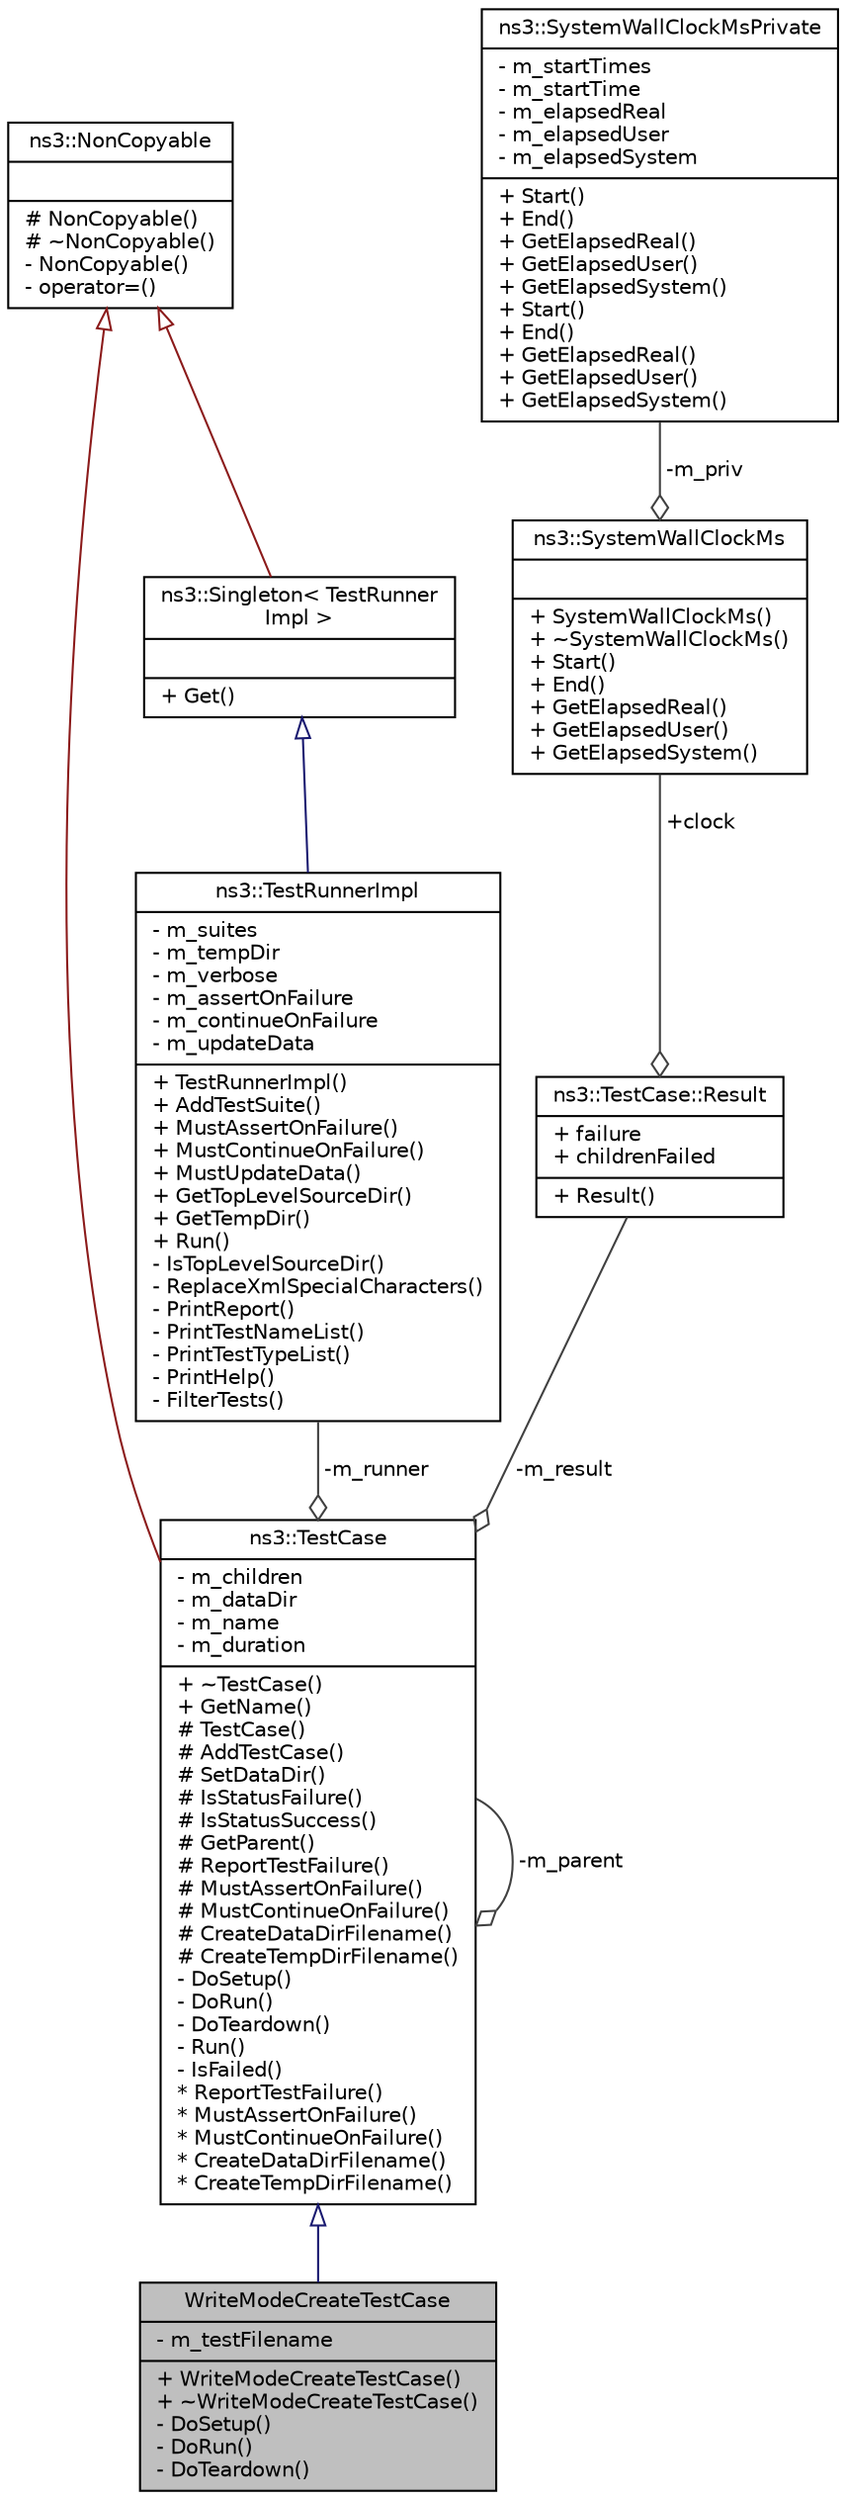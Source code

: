 digraph "WriteModeCreateTestCase"
{
  edge [fontname="Helvetica",fontsize="10",labelfontname="Helvetica",labelfontsize="10"];
  node [fontname="Helvetica",fontsize="10",shape=record];
  Node1 [label="{WriteModeCreateTestCase\n|- m_testFilename\l|+ WriteModeCreateTestCase()\l+ ~WriteModeCreateTestCase()\l- DoSetup()\l- DoRun()\l- DoTeardown()\l}",height=0.2,width=0.4,color="black", fillcolor="grey75", style="filled", fontcolor="black"];
  Node2 -> Node1 [dir="back",color="midnightblue",fontsize="10",style="solid",arrowtail="onormal"];
  Node2 [label="{ns3::TestCase\n|- m_children\l- m_dataDir\l- m_name\l- m_duration\l|+ ~TestCase()\l+ GetName()\l# TestCase()\l# AddTestCase()\l# SetDataDir()\l# IsStatusFailure()\l# IsStatusSuccess()\l# GetParent()\l# ReportTestFailure()\l# MustAssertOnFailure()\l# MustContinueOnFailure()\l# CreateDataDirFilename()\l# CreateTempDirFilename()\l- DoSetup()\l- DoRun()\l- DoTeardown()\l- Run()\l- IsFailed()\l* ReportTestFailure()\l* MustAssertOnFailure()\l* MustContinueOnFailure()\l* CreateDataDirFilename()\l* CreateTempDirFilename()\l}",height=0.2,width=0.4,color="black", fillcolor="white", style="filled",URL="$dd/d88/classns3_1_1TestCase.html",tooltip="encapsulates test code "];
  Node3 -> Node2 [dir="back",color="firebrick4",fontsize="10",style="solid",arrowtail="onormal"];
  Node3 [label="{ns3::NonCopyable\n||# NonCopyable()\l# ~NonCopyable()\l- NonCopyable()\l- operator=()\l}",height=0.2,width=0.4,color="black", fillcolor="white", style="filled",URL="$da/dd1/classns3_1_1NonCopyable.html"];
  Node4 -> Node2 [color="grey25",fontsize="10",style="solid",label=" -m_runner" ,arrowhead="odiamond"];
  Node4 [label="{ns3::TestRunnerImpl\n|- m_suites\l- m_tempDir\l- m_verbose\l- m_assertOnFailure\l- m_continueOnFailure\l- m_updateData\l|+ TestRunnerImpl()\l+ AddTestSuite()\l+ MustAssertOnFailure()\l+ MustContinueOnFailure()\l+ MustUpdateData()\l+ GetTopLevelSourceDir()\l+ GetTempDir()\l+ Run()\l- IsTopLevelSourceDir()\l- ReplaceXmlSpecialCharacters()\l- PrintReport()\l- PrintTestNameList()\l- PrintTestTypeList()\l- PrintHelp()\l- FilterTests()\l}",height=0.2,width=0.4,color="black", fillcolor="white", style="filled",URL="$d7/d71/classns3_1_1TestRunnerImpl.html"];
  Node5 -> Node4 [dir="back",color="midnightblue",fontsize="10",style="solid",arrowtail="onormal"];
  Node5 [label="{ns3::Singleton\< TestRunner\lImpl \>\n||+ Get()\l}",height=0.2,width=0.4,color="black", fillcolor="white", style="filled",URL="$d8/d77/classns3_1_1Singleton.html"];
  Node3 -> Node5 [dir="back",color="firebrick4",fontsize="10",style="solid",arrowtail="onormal"];
  Node2 -> Node2 [color="grey25",fontsize="10",style="solid",label=" -m_parent" ,arrowhead="odiamond"];
  Node6 -> Node2 [color="grey25",fontsize="10",style="solid",label=" -m_result" ,arrowhead="odiamond"];
  Node6 [label="{ns3::TestCase::Result\n|+ failure\l+ childrenFailed\l|+ Result()\l}",height=0.2,width=0.4,color="black", fillcolor="white", style="filled",URL="$de/d25/structns3_1_1TestCase_1_1Result.html"];
  Node7 -> Node6 [color="grey25",fontsize="10",style="solid",label=" +clock" ,arrowhead="odiamond"];
  Node7 [label="{ns3::SystemWallClockMs\n||+ SystemWallClockMs()\l+ ~SystemWallClockMs()\l+ Start()\l+ End()\l+ GetElapsedReal()\l+ GetElapsedUser()\l+ GetElapsedSystem()\l}",height=0.2,width=0.4,color="black", fillcolor="white", style="filled",URL="$dc/dd4/classns3_1_1SystemWallClockMs.html",tooltip="Measure elapsed wall clock time in milliseconds. "];
  Node8 -> Node7 [color="grey25",fontsize="10",style="solid",label=" -m_priv" ,arrowhead="odiamond"];
  Node8 [label="{ns3::SystemWallClockMsPrivate\n|- m_startTimes\l- m_startTime\l- m_elapsedReal\l- m_elapsedUser\l- m_elapsedSystem\l|+ Start()\l+ End()\l+ GetElapsedReal()\l+ GetElapsedUser()\l+ GetElapsedSystem()\l+ Start()\l+ End()\l+ GetElapsedReal()\l+ GetElapsedUser()\l+ GetElapsedSystem()\l}",height=0.2,width=0.4,color="black", fillcolor="white", style="filled",URL="$db/da6/classns3_1_1SystemWallClockMsPrivate.html",tooltip="System-dependent implementation for SystemWallClockMs. "];
}
